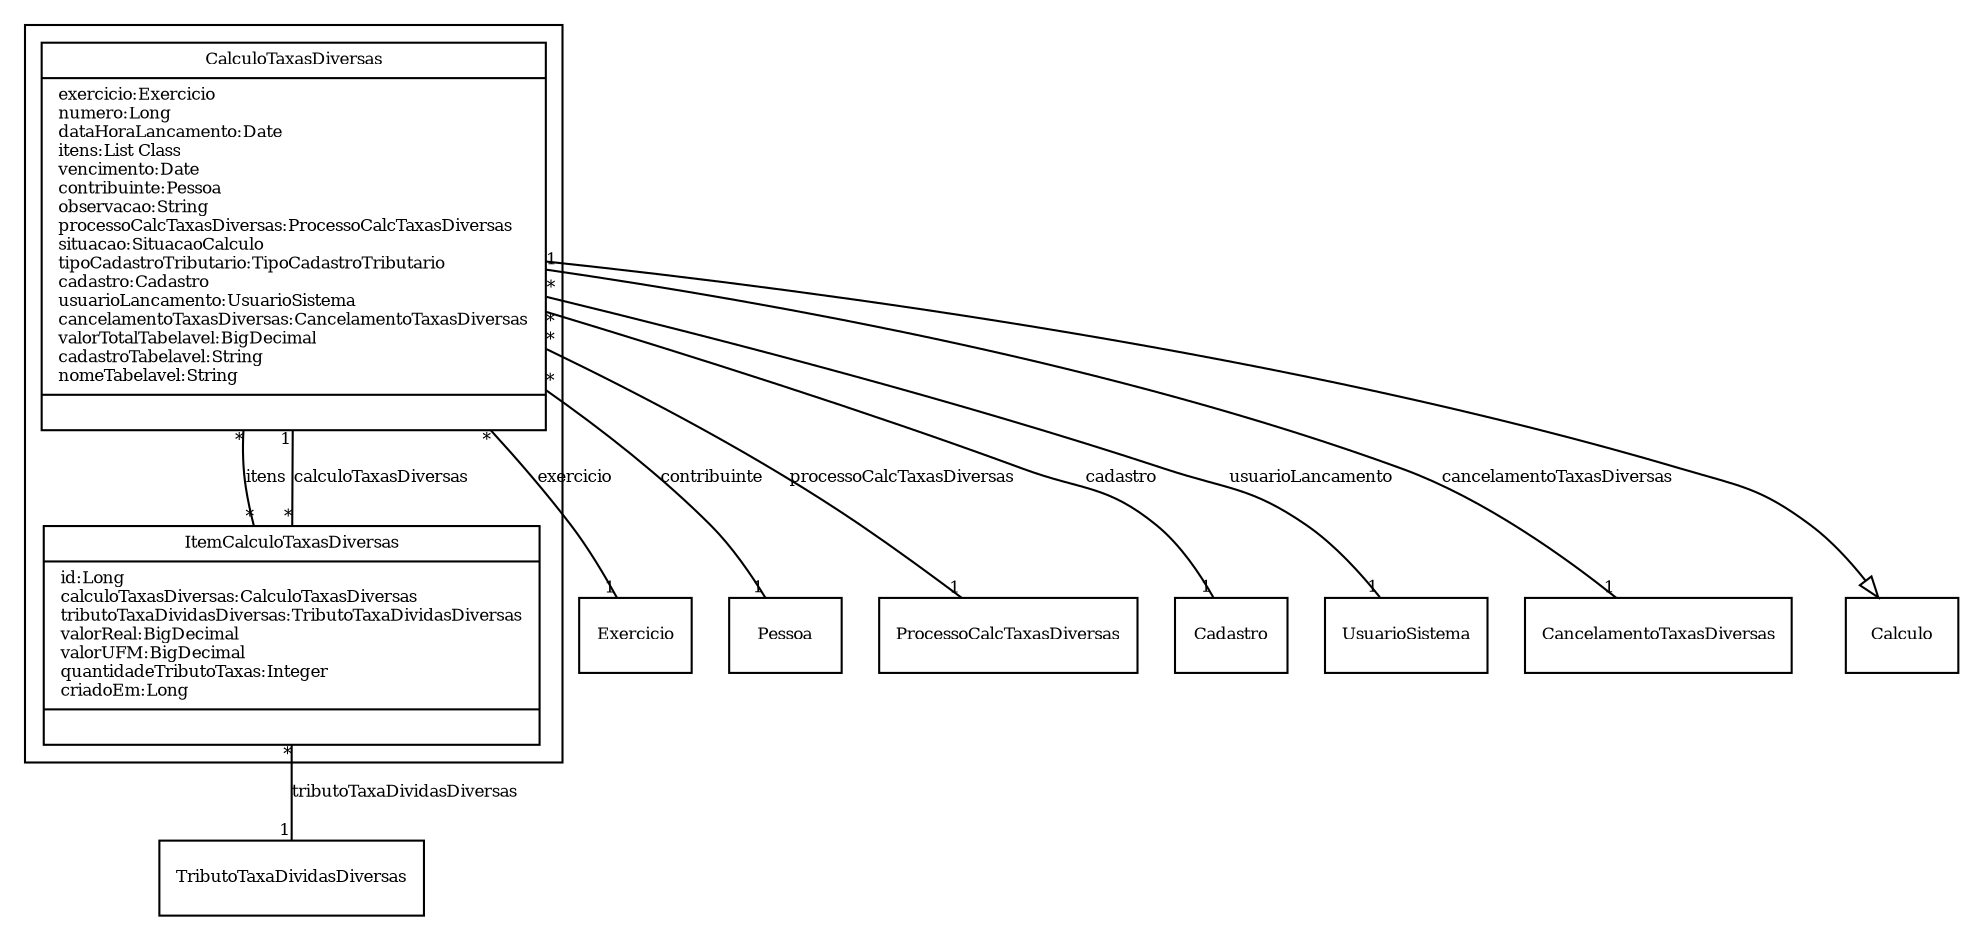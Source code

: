 digraph G{
fontname = "Times-Roman"
fontsize = 8

node [
        fontname = "Times-Roman"
        fontsize = 8
        shape = "record"
]

edge [
        fontname = "Times-Roman"
        fontsize = 8
]

subgraph clusterCANCELAMENTO_DE_TAXAS_DIVERSAS
{
CalculoTaxasDiversas [label = "{CalculoTaxasDiversas|exercicio:Exercicio\lnumero:Long\ldataHoraLancamento:Date\litens:List Class\lvencimento:Date\lcontribuinte:Pessoa\lobservacao:String\lprocessoCalcTaxasDiversas:ProcessoCalcTaxasDiversas\lsituacao:SituacaoCalculo\ltipoCadastroTributario:TipoCadastroTributario\lcadastro:Cadastro\lusuarioLancamento:UsuarioSistema\lcancelamentoTaxasDiversas:CancelamentoTaxasDiversas\lvalorTotalTabelavel:BigDecimal\lcadastroTabelavel:String\lnomeTabelavel:String\l|\l}"]
ItemCalculoTaxasDiversas [label = "{ItemCalculoTaxasDiversas|id:Long\lcalculoTaxasDiversas:CalculoTaxasDiversas\ltributoTaxaDividasDiversas:TributoTaxaDividasDiversas\lvalorReal:BigDecimal\lvalorUFM:BigDecimal\lquantidadeTributoTaxas:Integer\lcriadoEm:Long\l|\l}"]
}
edge [arrowhead = "none" headlabel = "1" taillabel = "*"] CalculoTaxasDiversas -> Exercicio [label = "exercicio"]
edge [arrowhead = "none" headlabel = "*" taillabel = "*"] CalculoTaxasDiversas -> ItemCalculoTaxasDiversas [label = "itens"]
edge [arrowhead = "none" headlabel = "1" taillabel = "*"] CalculoTaxasDiversas -> Pessoa [label = "contribuinte"]
edge [arrowhead = "none" headlabel = "1" taillabel = "*"] CalculoTaxasDiversas -> ProcessoCalcTaxasDiversas [label = "processoCalcTaxasDiversas"]
edge [arrowhead = "none" headlabel = "1" taillabel = "*"] CalculoTaxasDiversas -> Cadastro [label = "cadastro"]
edge [arrowhead = "none" headlabel = "1" taillabel = "*"] CalculoTaxasDiversas -> UsuarioSistema [label = "usuarioLancamento"]
edge [arrowhead = "none" headlabel = "1" taillabel = "1"] CalculoTaxasDiversas -> CancelamentoTaxasDiversas [label = "cancelamentoTaxasDiversas"]
edge [ arrowhead = "empty" headlabel = "" taillabel = ""] CalculoTaxasDiversas -> Calculo
edge [arrowhead = "none" headlabel = "1" taillabel = "*"] ItemCalculoTaxasDiversas -> CalculoTaxasDiversas [label = "calculoTaxasDiversas"]
edge [arrowhead = "none" headlabel = "1" taillabel = "*"] ItemCalculoTaxasDiversas -> TributoTaxaDividasDiversas [label = "tributoTaxaDividasDiversas"]
}
